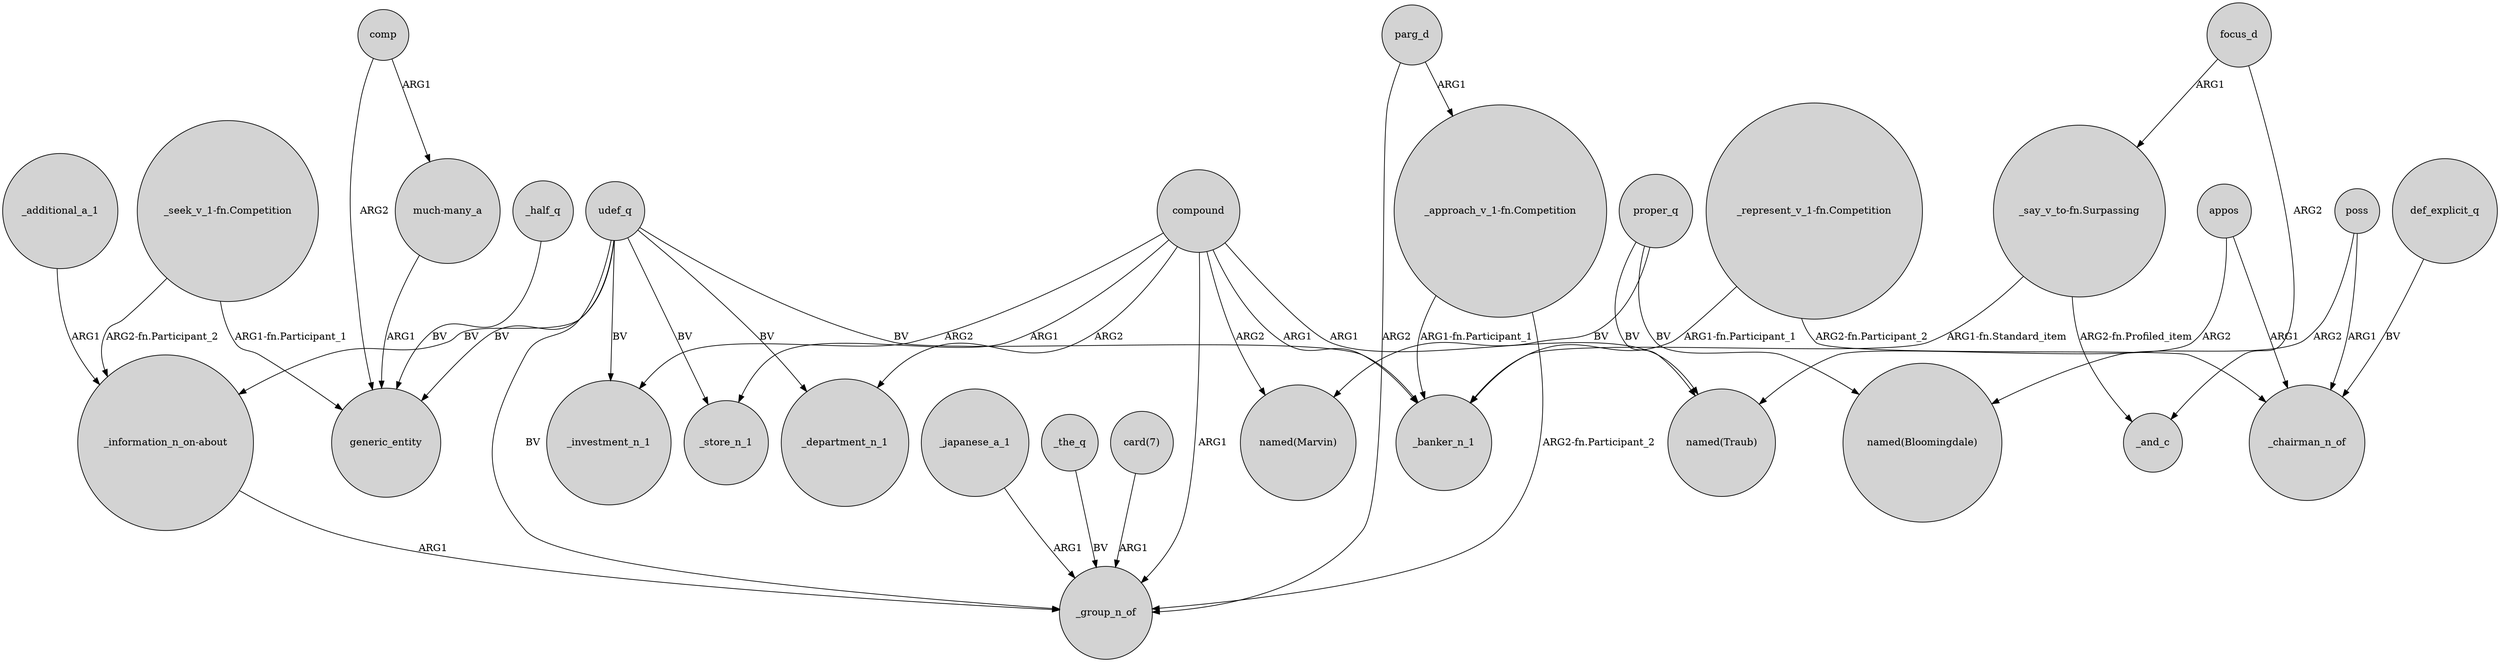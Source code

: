 digraph {
	node [shape=circle style=filled]
	appos -> "named(Traub)" [label=ARG2]
	udef_q -> _group_n_of [label=BV]
	udef_q -> "_information_n_on-about" [label=BV]
	compound -> _investment_n_1 [label=ARG2]
	compound -> "named(Marvin)" [label=ARG2]
	poss -> "named(Bloomingdale)" [label=ARG2]
	proper_q -> "named(Marvin)" [label=BV]
	parg_d -> "_approach_v_1-fn.Competition" [label=ARG1]
	"_seek_v_1-fn.Competition" -> generic_entity [label="ARG1-fn.Participant_1"]
	"_approach_v_1-fn.Competition" -> _group_n_of [label="ARG2-fn.Participant_2"]
	comp -> generic_entity [label=ARG2]
	def_explicit_q -> _chairman_n_of [label=BV]
	udef_q -> _department_n_1 [label=BV]
	parg_d -> _group_n_of [label=ARG2]
	compound -> _group_n_of [label=ARG1]
	udef_q -> generic_entity [label=BV]
	compound -> "named(Traub)" [label=ARG1]
	comp -> "much-many_a" [label=ARG1]
	udef_q -> _store_n_1 [label=BV]
	"_represent_v_1-fn.Competition" -> _chairman_n_of [label="ARG2-fn.Participant_2"]
	"much-many_a" -> generic_entity [label=ARG1]
	"_represent_v_1-fn.Competition" -> _banker_n_1 [label="ARG1-fn.Participant_1"]
	_japanese_a_1 -> _group_n_of [label=ARG1]
	_the_q -> _group_n_of [label=BV]
	compound -> _store_n_1 [label=ARG1]
	"_say_v_to-fn.Surpassing" -> _and_c [label="ARG2-fn.Profiled_item"]
	appos -> _chairman_n_of [label=ARG1]
	"_approach_v_1-fn.Competition" -> _banker_n_1 [label="ARG1-fn.Participant_1"]
	udef_q -> _investment_n_1 [label=BV]
	compound -> _banker_n_1 [label=ARG1]
	compound -> _department_n_1 [label=ARG2]
	proper_q -> "named(Traub)" [label=BV]
	focus_d -> "_say_v_to-fn.Surpassing" [label=ARG1]
	_half_q -> generic_entity [label=BV]
	"_information_n_on-about" -> _group_n_of [label=ARG1]
	udef_q -> _banker_n_1 [label=BV]
	poss -> _chairman_n_of [label=ARG1]
	proper_q -> "named(Bloomingdale)" [label=BV]
	"card(7)" -> _group_n_of [label=ARG1]
	_additional_a_1 -> "_information_n_on-about" [label=ARG1]
	"_seek_v_1-fn.Competition" -> "_information_n_on-about" [label="ARG2-fn.Participant_2"]
	"_say_v_to-fn.Surpassing" -> _banker_n_1 [label="ARG1-fn.Standard_item"]
	focus_d -> _and_c [label=ARG2]
}
